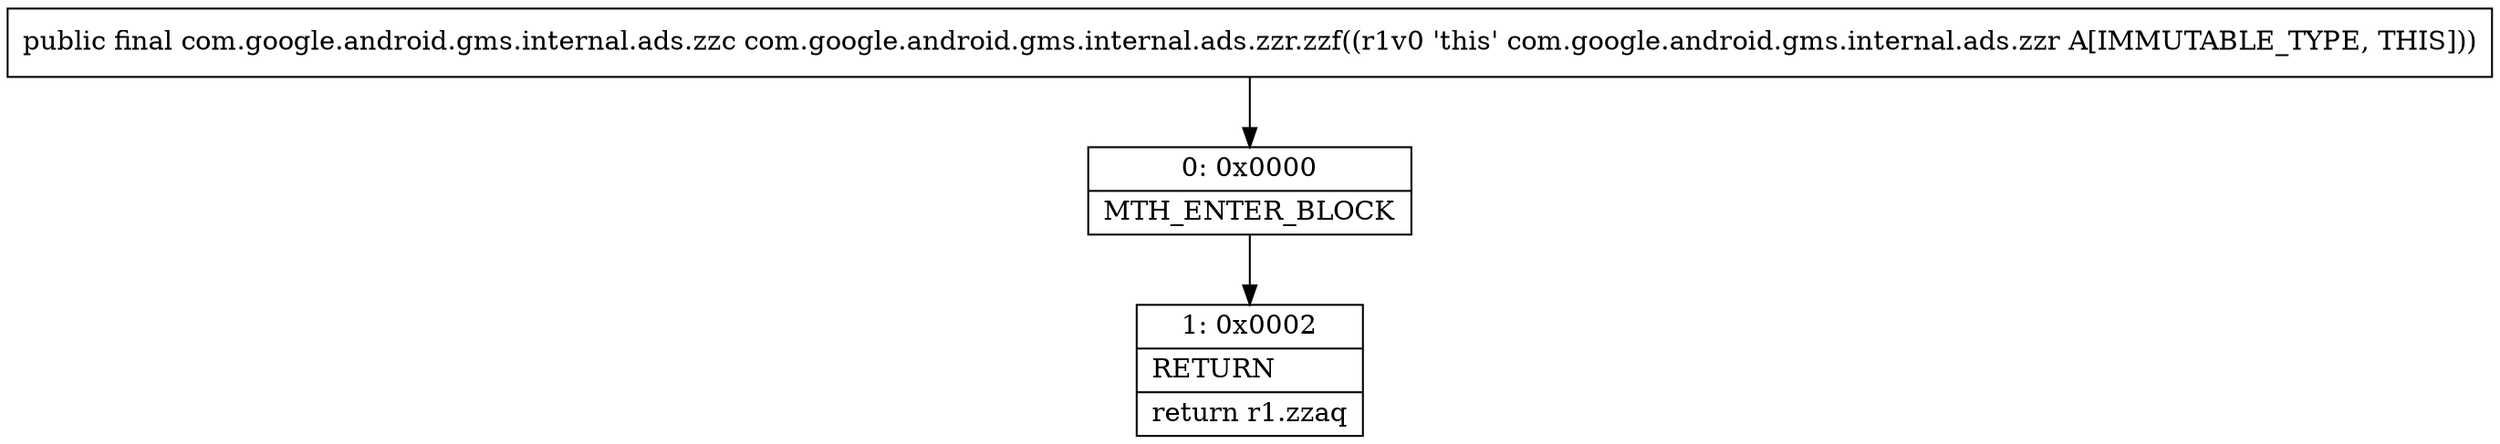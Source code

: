 digraph "CFG forcom.google.android.gms.internal.ads.zzr.zzf()Lcom\/google\/android\/gms\/internal\/ads\/zzc;" {
Node_0 [shape=record,label="{0\:\ 0x0000|MTH_ENTER_BLOCK\l}"];
Node_1 [shape=record,label="{1\:\ 0x0002|RETURN\l|return r1.zzaq\l}"];
MethodNode[shape=record,label="{public final com.google.android.gms.internal.ads.zzc com.google.android.gms.internal.ads.zzr.zzf((r1v0 'this' com.google.android.gms.internal.ads.zzr A[IMMUTABLE_TYPE, THIS])) }"];
MethodNode -> Node_0;
Node_0 -> Node_1;
}

